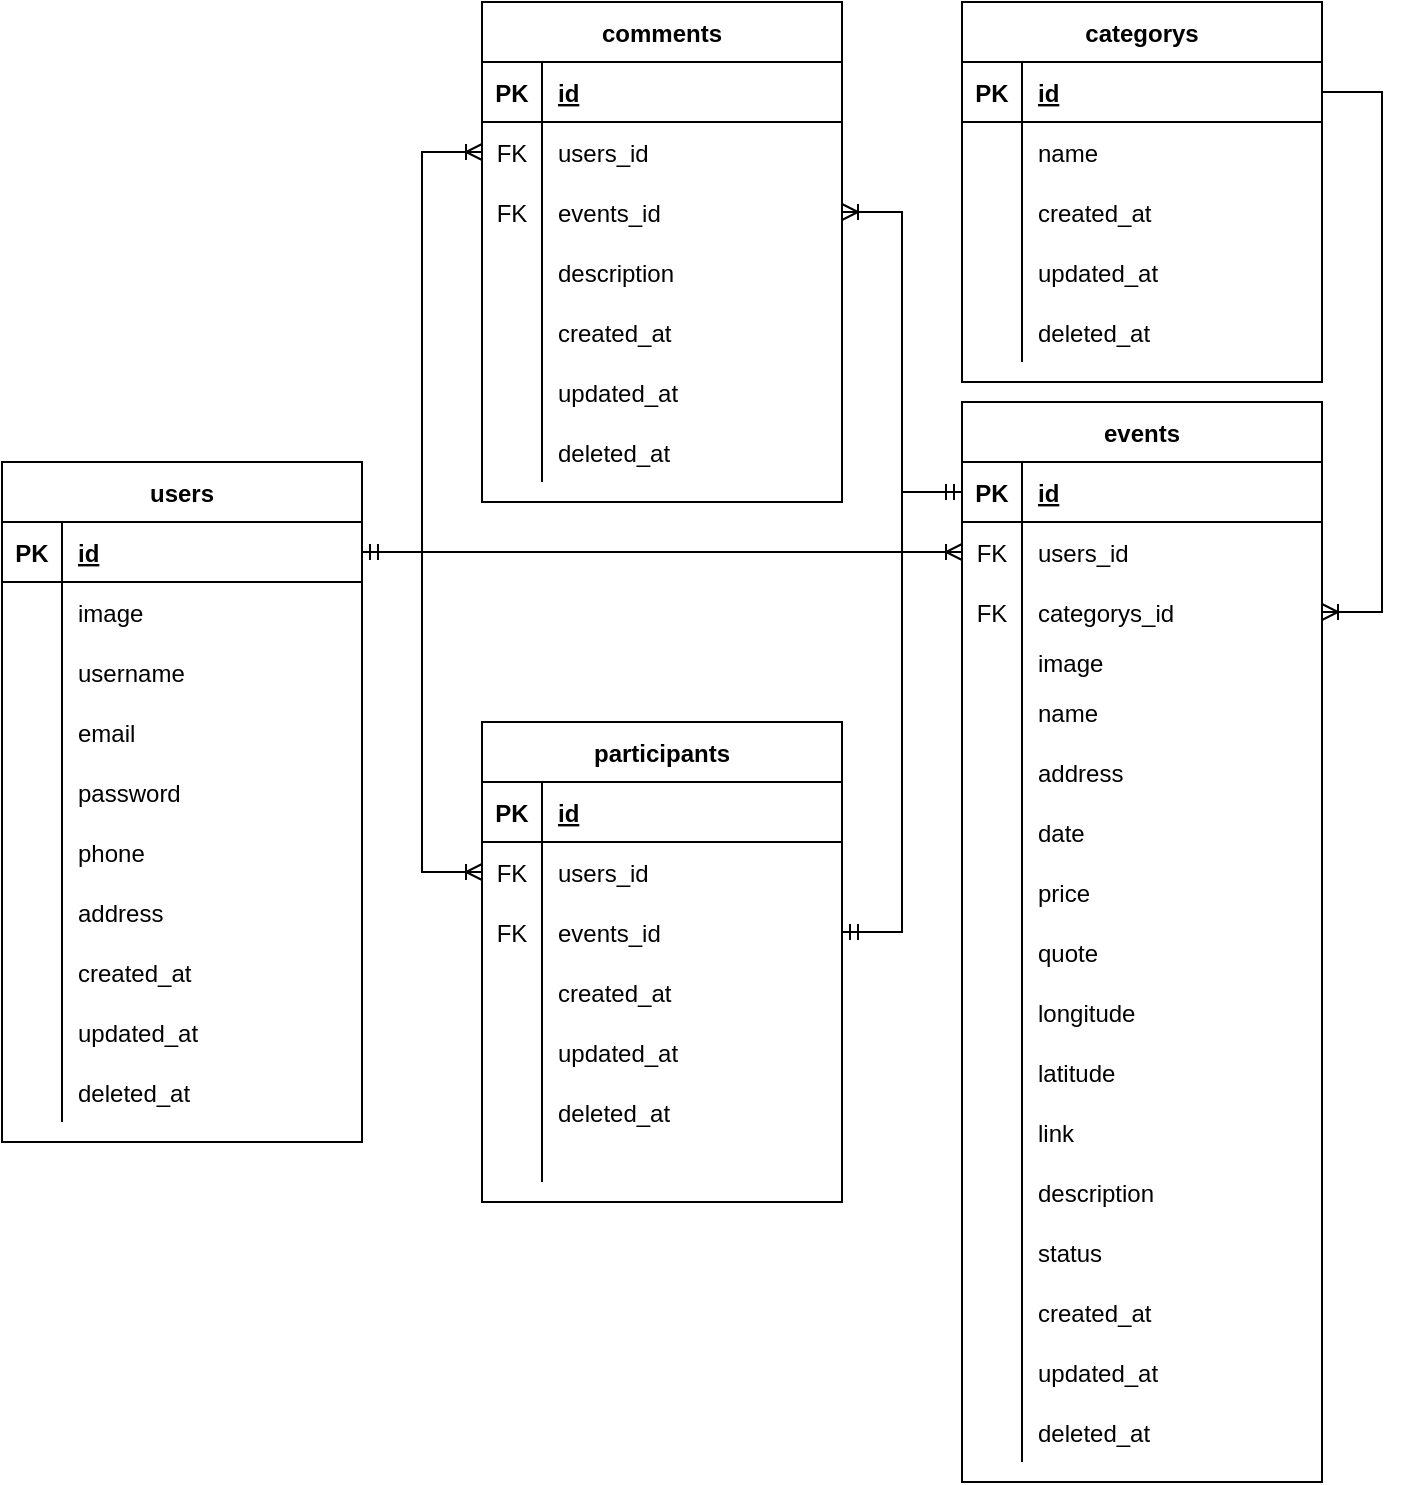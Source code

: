 <mxfile version="20.0.4" type="device"><diagram id="R2lEEEUBdFMjLlhIrx00" name="Page-1"><mxGraphModel dx="781" dy="476" grid="1" gridSize="10" guides="1" tooltips="1" connect="1" arrows="1" fold="1" page="1" pageScale="1" pageWidth="850" pageHeight="1100" math="0" shadow="0" extFonts="Permanent Marker^https://fonts.googleapis.com/css?family=Permanent+Marker"><root><mxCell id="0"/><mxCell id="1" parent="0"/><mxCell id="tRSAjx1AcZ6P8a-SAtcT-1" value="users" style="shape=table;startSize=30;container=1;collapsible=1;childLayout=tableLayout;fixedRows=1;rowLines=0;fontStyle=1;align=center;resizeLast=1;" parent="1" vertex="1"><mxGeometry x="40" y="680" width="180" height="340" as="geometry"/></mxCell><mxCell id="tRSAjx1AcZ6P8a-SAtcT-2" value="" style="shape=tableRow;horizontal=0;startSize=0;swimlaneHead=0;swimlaneBody=0;fillColor=none;collapsible=0;dropTarget=0;points=[[0,0.5],[1,0.5]];portConstraint=eastwest;top=0;left=0;right=0;bottom=1;" parent="tRSAjx1AcZ6P8a-SAtcT-1" vertex="1"><mxGeometry y="30" width="180" height="30" as="geometry"/></mxCell><mxCell id="tRSAjx1AcZ6P8a-SAtcT-3" value="PK" style="shape=partialRectangle;connectable=0;fillColor=none;top=0;left=0;bottom=0;right=0;fontStyle=1;overflow=hidden;" parent="tRSAjx1AcZ6P8a-SAtcT-2" vertex="1"><mxGeometry width="30" height="30" as="geometry"><mxRectangle width="30" height="30" as="alternateBounds"/></mxGeometry></mxCell><mxCell id="tRSAjx1AcZ6P8a-SAtcT-4" value="id" style="shape=partialRectangle;connectable=0;fillColor=none;top=0;left=0;bottom=0;right=0;align=left;spacingLeft=6;fontStyle=5;overflow=hidden;" parent="tRSAjx1AcZ6P8a-SAtcT-2" vertex="1"><mxGeometry x="30" width="150" height="30" as="geometry"><mxRectangle width="150" height="30" as="alternateBounds"/></mxGeometry></mxCell><mxCell id="tRSAjx1AcZ6P8a-SAtcT-118" value="" style="shape=tableRow;horizontal=0;startSize=0;swimlaneHead=0;swimlaneBody=0;fillColor=none;collapsible=0;dropTarget=0;points=[[0,0.5],[1,0.5]];portConstraint=eastwest;top=0;left=0;right=0;bottom=0;" parent="tRSAjx1AcZ6P8a-SAtcT-1" vertex="1"><mxGeometry y="60" width="180" height="30" as="geometry"/></mxCell><mxCell id="tRSAjx1AcZ6P8a-SAtcT-119" value="" style="shape=partialRectangle;connectable=0;fillColor=none;top=0;left=0;bottom=0;right=0;editable=1;overflow=hidden;" parent="tRSAjx1AcZ6P8a-SAtcT-118" vertex="1"><mxGeometry width="30" height="30" as="geometry"><mxRectangle width="30" height="30" as="alternateBounds"/></mxGeometry></mxCell><mxCell id="tRSAjx1AcZ6P8a-SAtcT-120" value="image" style="shape=partialRectangle;connectable=0;fillColor=none;top=0;left=0;bottom=0;right=0;align=left;spacingLeft=6;overflow=hidden;" parent="tRSAjx1AcZ6P8a-SAtcT-118" vertex="1"><mxGeometry x="30" width="150" height="30" as="geometry"><mxRectangle width="150" height="30" as="alternateBounds"/></mxGeometry></mxCell><mxCell id="tRSAjx1AcZ6P8a-SAtcT-5" value="" style="shape=tableRow;horizontal=0;startSize=0;swimlaneHead=0;swimlaneBody=0;fillColor=none;collapsible=0;dropTarget=0;points=[[0,0.5],[1,0.5]];portConstraint=eastwest;top=0;left=0;right=0;bottom=0;" parent="tRSAjx1AcZ6P8a-SAtcT-1" vertex="1"><mxGeometry y="90" width="180" height="30" as="geometry"/></mxCell><mxCell id="tRSAjx1AcZ6P8a-SAtcT-6" value="" style="shape=partialRectangle;connectable=0;fillColor=none;top=0;left=0;bottom=0;right=0;editable=1;overflow=hidden;" parent="tRSAjx1AcZ6P8a-SAtcT-5" vertex="1"><mxGeometry width="30" height="30" as="geometry"><mxRectangle width="30" height="30" as="alternateBounds"/></mxGeometry></mxCell><mxCell id="tRSAjx1AcZ6P8a-SAtcT-7" value="username" style="shape=partialRectangle;connectable=0;fillColor=none;top=0;left=0;bottom=0;right=0;align=left;spacingLeft=6;overflow=hidden;" parent="tRSAjx1AcZ6P8a-SAtcT-5" vertex="1"><mxGeometry x="30" width="150" height="30" as="geometry"><mxRectangle width="150" height="30" as="alternateBounds"/></mxGeometry></mxCell><mxCell id="tRSAjx1AcZ6P8a-SAtcT-8" value="" style="shape=tableRow;horizontal=0;startSize=0;swimlaneHead=0;swimlaneBody=0;fillColor=none;collapsible=0;dropTarget=0;points=[[0,0.5],[1,0.5]];portConstraint=eastwest;top=0;left=0;right=0;bottom=0;" parent="tRSAjx1AcZ6P8a-SAtcT-1" vertex="1"><mxGeometry y="120" width="180" height="30" as="geometry"/></mxCell><mxCell id="tRSAjx1AcZ6P8a-SAtcT-9" value="" style="shape=partialRectangle;connectable=0;fillColor=none;top=0;left=0;bottom=0;right=0;editable=1;overflow=hidden;" parent="tRSAjx1AcZ6P8a-SAtcT-8" vertex="1"><mxGeometry width="30" height="30" as="geometry"><mxRectangle width="30" height="30" as="alternateBounds"/></mxGeometry></mxCell><mxCell id="tRSAjx1AcZ6P8a-SAtcT-10" value="email" style="shape=partialRectangle;connectable=0;fillColor=none;top=0;left=0;bottom=0;right=0;align=left;spacingLeft=6;overflow=hidden;" parent="tRSAjx1AcZ6P8a-SAtcT-8" vertex="1"><mxGeometry x="30" width="150" height="30" as="geometry"><mxRectangle width="150" height="30" as="alternateBounds"/></mxGeometry></mxCell><mxCell id="tRSAjx1AcZ6P8a-SAtcT-11" value="" style="shape=tableRow;horizontal=0;startSize=0;swimlaneHead=0;swimlaneBody=0;fillColor=none;collapsible=0;dropTarget=0;points=[[0,0.5],[1,0.5]];portConstraint=eastwest;top=0;left=0;right=0;bottom=0;" parent="tRSAjx1AcZ6P8a-SAtcT-1" vertex="1"><mxGeometry y="150" width="180" height="30" as="geometry"/></mxCell><mxCell id="tRSAjx1AcZ6P8a-SAtcT-12" value="" style="shape=partialRectangle;connectable=0;fillColor=none;top=0;left=0;bottom=0;right=0;editable=1;overflow=hidden;" parent="tRSAjx1AcZ6P8a-SAtcT-11" vertex="1"><mxGeometry width="30" height="30" as="geometry"><mxRectangle width="30" height="30" as="alternateBounds"/></mxGeometry></mxCell><mxCell id="tRSAjx1AcZ6P8a-SAtcT-13" value="password" style="shape=partialRectangle;connectable=0;fillColor=none;top=0;left=0;bottom=0;right=0;align=left;spacingLeft=6;overflow=hidden;" parent="tRSAjx1AcZ6P8a-SAtcT-11" vertex="1"><mxGeometry x="30" width="150" height="30" as="geometry"><mxRectangle width="150" height="30" as="alternateBounds"/></mxGeometry></mxCell><mxCell id="tRSAjx1AcZ6P8a-SAtcT-14" value="" style="shape=tableRow;horizontal=0;startSize=0;swimlaneHead=0;swimlaneBody=0;fillColor=none;collapsible=0;dropTarget=0;points=[[0,0.5],[1,0.5]];portConstraint=eastwest;top=0;left=0;right=0;bottom=0;" parent="tRSAjx1AcZ6P8a-SAtcT-1" vertex="1"><mxGeometry y="180" width="180" height="30" as="geometry"/></mxCell><mxCell id="tRSAjx1AcZ6P8a-SAtcT-15" value="" style="shape=partialRectangle;connectable=0;fillColor=none;top=0;left=0;bottom=0;right=0;editable=1;overflow=hidden;" parent="tRSAjx1AcZ6P8a-SAtcT-14" vertex="1"><mxGeometry width="30" height="30" as="geometry"><mxRectangle width="30" height="30" as="alternateBounds"/></mxGeometry></mxCell><mxCell id="tRSAjx1AcZ6P8a-SAtcT-16" value="phone" style="shape=partialRectangle;connectable=0;fillColor=none;top=0;left=0;bottom=0;right=0;align=left;spacingLeft=6;overflow=hidden;" parent="tRSAjx1AcZ6P8a-SAtcT-14" vertex="1"><mxGeometry x="30" width="150" height="30" as="geometry"><mxRectangle width="150" height="30" as="alternateBounds"/></mxGeometry></mxCell><mxCell id="tRSAjx1AcZ6P8a-SAtcT-17" value="" style="shape=tableRow;horizontal=0;startSize=0;swimlaneHead=0;swimlaneBody=0;fillColor=none;collapsible=0;dropTarget=0;points=[[0,0.5],[1,0.5]];portConstraint=eastwest;top=0;left=0;right=0;bottom=0;" parent="tRSAjx1AcZ6P8a-SAtcT-1" vertex="1"><mxGeometry y="210" width="180" height="30" as="geometry"/></mxCell><mxCell id="tRSAjx1AcZ6P8a-SAtcT-18" value="" style="shape=partialRectangle;connectable=0;fillColor=none;top=0;left=0;bottom=0;right=0;editable=1;overflow=hidden;" parent="tRSAjx1AcZ6P8a-SAtcT-17" vertex="1"><mxGeometry width="30" height="30" as="geometry"><mxRectangle width="30" height="30" as="alternateBounds"/></mxGeometry></mxCell><mxCell id="tRSAjx1AcZ6P8a-SAtcT-19" value="address" style="shape=partialRectangle;connectable=0;fillColor=none;top=0;left=0;bottom=0;right=0;align=left;spacingLeft=6;overflow=hidden;" parent="tRSAjx1AcZ6P8a-SAtcT-17" vertex="1"><mxGeometry x="30" width="150" height="30" as="geometry"><mxRectangle width="150" height="30" as="alternateBounds"/></mxGeometry></mxCell><mxCell id="tRSAjx1AcZ6P8a-SAtcT-20" value="" style="shape=tableRow;horizontal=0;startSize=0;swimlaneHead=0;swimlaneBody=0;fillColor=none;collapsible=0;dropTarget=0;points=[[0,0.5],[1,0.5]];portConstraint=eastwest;top=0;left=0;right=0;bottom=0;" parent="tRSAjx1AcZ6P8a-SAtcT-1" vertex="1"><mxGeometry y="240" width="180" height="30" as="geometry"/></mxCell><mxCell id="tRSAjx1AcZ6P8a-SAtcT-21" value="" style="shape=partialRectangle;connectable=0;fillColor=none;top=0;left=0;bottom=0;right=0;editable=1;overflow=hidden;" parent="tRSAjx1AcZ6P8a-SAtcT-20" vertex="1"><mxGeometry width="30" height="30" as="geometry"><mxRectangle width="30" height="30" as="alternateBounds"/></mxGeometry></mxCell><mxCell id="tRSAjx1AcZ6P8a-SAtcT-22" value="created_at" style="shape=partialRectangle;connectable=0;fillColor=none;top=0;left=0;bottom=0;right=0;align=left;spacingLeft=6;overflow=hidden;" parent="tRSAjx1AcZ6P8a-SAtcT-20" vertex="1"><mxGeometry x="30" width="150" height="30" as="geometry"><mxRectangle width="150" height="30" as="alternateBounds"/></mxGeometry></mxCell><mxCell id="tRSAjx1AcZ6P8a-SAtcT-23" value="" style="shape=tableRow;horizontal=0;startSize=0;swimlaneHead=0;swimlaneBody=0;fillColor=none;collapsible=0;dropTarget=0;points=[[0,0.5],[1,0.5]];portConstraint=eastwest;top=0;left=0;right=0;bottom=0;" parent="tRSAjx1AcZ6P8a-SAtcT-1" vertex="1"><mxGeometry y="270" width="180" height="30" as="geometry"/></mxCell><mxCell id="tRSAjx1AcZ6P8a-SAtcT-24" value="" style="shape=partialRectangle;connectable=0;fillColor=none;top=0;left=0;bottom=0;right=0;editable=1;overflow=hidden;" parent="tRSAjx1AcZ6P8a-SAtcT-23" vertex="1"><mxGeometry width="30" height="30" as="geometry"><mxRectangle width="30" height="30" as="alternateBounds"/></mxGeometry></mxCell><mxCell id="tRSAjx1AcZ6P8a-SAtcT-25" value="updated_at" style="shape=partialRectangle;connectable=0;fillColor=none;top=0;left=0;bottom=0;right=0;align=left;spacingLeft=6;overflow=hidden;" parent="tRSAjx1AcZ6P8a-SAtcT-23" vertex="1"><mxGeometry x="30" width="150" height="30" as="geometry"><mxRectangle width="150" height="30" as="alternateBounds"/></mxGeometry></mxCell><mxCell id="tRSAjx1AcZ6P8a-SAtcT-26" value="" style="shape=tableRow;horizontal=0;startSize=0;swimlaneHead=0;swimlaneBody=0;fillColor=none;collapsible=0;dropTarget=0;points=[[0,0.5],[1,0.5]];portConstraint=eastwest;top=0;left=0;right=0;bottom=0;" parent="tRSAjx1AcZ6P8a-SAtcT-1" vertex="1"><mxGeometry y="300" width="180" height="30" as="geometry"/></mxCell><mxCell id="tRSAjx1AcZ6P8a-SAtcT-27" value="" style="shape=partialRectangle;connectable=0;fillColor=none;top=0;left=0;bottom=0;right=0;editable=1;overflow=hidden;" parent="tRSAjx1AcZ6P8a-SAtcT-26" vertex="1"><mxGeometry width="30" height="30" as="geometry"><mxRectangle width="30" height="30" as="alternateBounds"/></mxGeometry></mxCell><mxCell id="tRSAjx1AcZ6P8a-SAtcT-28" value="deleted_at" style="shape=partialRectangle;connectable=0;fillColor=none;top=0;left=0;bottom=0;right=0;align=left;spacingLeft=6;overflow=hidden;" parent="tRSAjx1AcZ6P8a-SAtcT-26" vertex="1"><mxGeometry x="30" width="150" height="30" as="geometry"><mxRectangle width="150" height="30" as="alternateBounds"/></mxGeometry></mxCell><mxCell id="tRSAjx1AcZ6P8a-SAtcT-29" value="events" style="shape=table;startSize=30;container=1;collapsible=1;childLayout=tableLayout;fixedRows=1;rowLines=0;fontStyle=1;align=center;resizeLast=1;" parent="1" vertex="1"><mxGeometry x="520" y="650" width="180" height="540" as="geometry"/></mxCell><mxCell id="tRSAjx1AcZ6P8a-SAtcT-30" value="" style="shape=tableRow;horizontal=0;startSize=0;swimlaneHead=0;swimlaneBody=0;fillColor=none;collapsible=0;dropTarget=0;points=[[0,0.5],[1,0.5]];portConstraint=eastwest;top=0;left=0;right=0;bottom=1;" parent="tRSAjx1AcZ6P8a-SAtcT-29" vertex="1"><mxGeometry y="30" width="180" height="30" as="geometry"/></mxCell><mxCell id="tRSAjx1AcZ6P8a-SAtcT-31" value="PK" style="shape=partialRectangle;connectable=0;fillColor=none;top=0;left=0;bottom=0;right=0;fontStyle=1;overflow=hidden;" parent="tRSAjx1AcZ6P8a-SAtcT-30" vertex="1"><mxGeometry width="30" height="30" as="geometry"><mxRectangle width="30" height="30" as="alternateBounds"/></mxGeometry></mxCell><mxCell id="tRSAjx1AcZ6P8a-SAtcT-32" value="id" style="shape=partialRectangle;connectable=0;fillColor=none;top=0;left=0;bottom=0;right=0;align=left;spacingLeft=6;fontStyle=5;overflow=hidden;" parent="tRSAjx1AcZ6P8a-SAtcT-30" vertex="1"><mxGeometry x="30" width="150" height="30" as="geometry"><mxRectangle width="150" height="30" as="alternateBounds"/></mxGeometry></mxCell><mxCell id="tRSAjx1AcZ6P8a-SAtcT-33" value="" style="shape=tableRow;horizontal=0;startSize=0;swimlaneHead=0;swimlaneBody=0;fillColor=none;collapsible=0;dropTarget=0;points=[[0,0.5],[1,0.5]];portConstraint=eastwest;top=0;left=0;right=0;bottom=0;" parent="tRSAjx1AcZ6P8a-SAtcT-29" vertex="1"><mxGeometry y="60" width="180" height="30" as="geometry"/></mxCell><mxCell id="tRSAjx1AcZ6P8a-SAtcT-34" value="FK" style="shape=partialRectangle;connectable=0;fillColor=none;top=0;left=0;bottom=0;right=0;editable=1;overflow=hidden;" parent="tRSAjx1AcZ6P8a-SAtcT-33" vertex="1"><mxGeometry width="30" height="30" as="geometry"><mxRectangle width="30" height="30" as="alternateBounds"/></mxGeometry></mxCell><mxCell id="tRSAjx1AcZ6P8a-SAtcT-35" value="users_id" style="shape=partialRectangle;connectable=0;fillColor=none;top=0;left=0;bottom=0;right=0;align=left;spacingLeft=6;overflow=hidden;" parent="tRSAjx1AcZ6P8a-SAtcT-33" vertex="1"><mxGeometry x="30" width="150" height="30" as="geometry"><mxRectangle width="150" height="30" as="alternateBounds"/></mxGeometry></mxCell><mxCell id="tRSAjx1AcZ6P8a-SAtcT-57" value="" style="shape=tableRow;horizontal=0;startSize=0;swimlaneHead=0;swimlaneBody=0;fillColor=none;collapsible=0;dropTarget=0;points=[[0,0.5],[1,0.5]];portConstraint=eastwest;top=0;left=0;right=0;bottom=0;" parent="tRSAjx1AcZ6P8a-SAtcT-29" vertex="1"><mxGeometry y="90" width="180" height="30" as="geometry"/></mxCell><mxCell id="tRSAjx1AcZ6P8a-SAtcT-58" value="FK" style="shape=partialRectangle;connectable=0;fillColor=none;top=0;left=0;bottom=0;right=0;editable=1;overflow=hidden;" parent="tRSAjx1AcZ6P8a-SAtcT-57" vertex="1"><mxGeometry width="30" height="30" as="geometry"><mxRectangle width="30" height="30" as="alternateBounds"/></mxGeometry></mxCell><mxCell id="tRSAjx1AcZ6P8a-SAtcT-59" value="categorys_id" style="shape=partialRectangle;connectable=0;fillColor=none;top=0;left=0;bottom=0;right=0;align=left;spacingLeft=6;overflow=hidden;" parent="tRSAjx1AcZ6P8a-SAtcT-57" vertex="1"><mxGeometry x="30" width="150" height="30" as="geometry"><mxRectangle width="150" height="30" as="alternateBounds"/></mxGeometry></mxCell><mxCell id="tRSAjx1AcZ6P8a-SAtcT-115" value="" style="shape=tableRow;horizontal=0;startSize=0;swimlaneHead=0;swimlaneBody=0;fillColor=none;collapsible=0;dropTarget=0;points=[[0,0.5],[1,0.5]];portConstraint=eastwest;top=0;left=0;right=0;bottom=0;" parent="tRSAjx1AcZ6P8a-SAtcT-29" vertex="1"><mxGeometry y="120" width="180" height="20" as="geometry"/></mxCell><mxCell id="tRSAjx1AcZ6P8a-SAtcT-116" value="" style="shape=partialRectangle;connectable=0;fillColor=none;top=0;left=0;bottom=0;right=0;editable=1;overflow=hidden;" parent="tRSAjx1AcZ6P8a-SAtcT-115" vertex="1"><mxGeometry width="30" height="20" as="geometry"><mxRectangle width="30" height="20" as="alternateBounds"/></mxGeometry></mxCell><mxCell id="tRSAjx1AcZ6P8a-SAtcT-117" value="image" style="shape=partialRectangle;connectable=0;fillColor=none;top=0;left=0;bottom=0;right=0;align=left;spacingLeft=6;overflow=hidden;" parent="tRSAjx1AcZ6P8a-SAtcT-115" vertex="1"><mxGeometry x="30" width="150" height="20" as="geometry"><mxRectangle width="150" height="20" as="alternateBounds"/></mxGeometry></mxCell><mxCell id="tRSAjx1AcZ6P8a-SAtcT-36" value="" style="shape=tableRow;horizontal=0;startSize=0;swimlaneHead=0;swimlaneBody=0;fillColor=none;collapsible=0;dropTarget=0;points=[[0,0.5],[1,0.5]];portConstraint=eastwest;top=0;left=0;right=0;bottom=0;" parent="tRSAjx1AcZ6P8a-SAtcT-29" vertex="1"><mxGeometry y="140" width="180" height="30" as="geometry"/></mxCell><mxCell id="tRSAjx1AcZ6P8a-SAtcT-37" value="" style="shape=partialRectangle;connectable=0;fillColor=none;top=0;left=0;bottom=0;right=0;editable=1;overflow=hidden;" parent="tRSAjx1AcZ6P8a-SAtcT-36" vertex="1"><mxGeometry width="30" height="30" as="geometry"><mxRectangle width="30" height="30" as="alternateBounds"/></mxGeometry></mxCell><mxCell id="tRSAjx1AcZ6P8a-SAtcT-38" value="name" style="shape=partialRectangle;connectable=0;fillColor=none;top=0;left=0;bottom=0;right=0;align=left;spacingLeft=6;overflow=hidden;" parent="tRSAjx1AcZ6P8a-SAtcT-36" vertex="1"><mxGeometry x="30" width="150" height="30" as="geometry"><mxRectangle width="150" height="30" as="alternateBounds"/></mxGeometry></mxCell><mxCell id="tRSAjx1AcZ6P8a-SAtcT-39" value="" style="shape=tableRow;horizontal=0;startSize=0;swimlaneHead=0;swimlaneBody=0;fillColor=none;collapsible=0;dropTarget=0;points=[[0,0.5],[1,0.5]];portConstraint=eastwest;top=0;left=0;right=0;bottom=0;" parent="tRSAjx1AcZ6P8a-SAtcT-29" vertex="1"><mxGeometry y="170" width="180" height="30" as="geometry"/></mxCell><mxCell id="tRSAjx1AcZ6P8a-SAtcT-40" value="" style="shape=partialRectangle;connectable=0;fillColor=none;top=0;left=0;bottom=0;right=0;editable=1;overflow=hidden;" parent="tRSAjx1AcZ6P8a-SAtcT-39" vertex="1"><mxGeometry width="30" height="30" as="geometry"><mxRectangle width="30" height="30" as="alternateBounds"/></mxGeometry></mxCell><mxCell id="tRSAjx1AcZ6P8a-SAtcT-41" value="address" style="shape=partialRectangle;connectable=0;fillColor=none;top=0;left=0;bottom=0;right=0;align=left;spacingLeft=6;overflow=hidden;" parent="tRSAjx1AcZ6P8a-SAtcT-39" vertex="1"><mxGeometry x="30" width="150" height="30" as="geometry"><mxRectangle width="150" height="30" as="alternateBounds"/></mxGeometry></mxCell><mxCell id="tRSAjx1AcZ6P8a-SAtcT-42" value="" style="shape=tableRow;horizontal=0;startSize=0;swimlaneHead=0;swimlaneBody=0;fillColor=none;collapsible=0;dropTarget=0;points=[[0,0.5],[1,0.5]];portConstraint=eastwest;top=0;left=0;right=0;bottom=0;" parent="tRSAjx1AcZ6P8a-SAtcT-29" vertex="1"><mxGeometry y="200" width="180" height="30" as="geometry"/></mxCell><mxCell id="tRSAjx1AcZ6P8a-SAtcT-43" value="" style="shape=partialRectangle;connectable=0;fillColor=none;top=0;left=0;bottom=0;right=0;editable=1;overflow=hidden;" parent="tRSAjx1AcZ6P8a-SAtcT-42" vertex="1"><mxGeometry width="30" height="30" as="geometry"><mxRectangle width="30" height="30" as="alternateBounds"/></mxGeometry></mxCell><mxCell id="tRSAjx1AcZ6P8a-SAtcT-44" value="date" style="shape=partialRectangle;connectable=0;fillColor=none;top=0;left=0;bottom=0;right=0;align=left;spacingLeft=6;overflow=hidden;" parent="tRSAjx1AcZ6P8a-SAtcT-42" vertex="1"><mxGeometry x="30" width="150" height="30" as="geometry"><mxRectangle width="150" height="30" as="alternateBounds"/></mxGeometry></mxCell><mxCell id="tRSAjx1AcZ6P8a-SAtcT-45" value="" style="shape=tableRow;horizontal=0;startSize=0;swimlaneHead=0;swimlaneBody=0;fillColor=none;collapsible=0;dropTarget=0;points=[[0,0.5],[1,0.5]];portConstraint=eastwest;top=0;left=0;right=0;bottom=0;" parent="tRSAjx1AcZ6P8a-SAtcT-29" vertex="1"><mxGeometry y="230" width="180" height="30" as="geometry"/></mxCell><mxCell id="tRSAjx1AcZ6P8a-SAtcT-46" value="" style="shape=partialRectangle;connectable=0;fillColor=none;top=0;left=0;bottom=0;right=0;editable=1;overflow=hidden;" parent="tRSAjx1AcZ6P8a-SAtcT-45" vertex="1"><mxGeometry width="30" height="30" as="geometry"><mxRectangle width="30" height="30" as="alternateBounds"/></mxGeometry></mxCell><mxCell id="tRSAjx1AcZ6P8a-SAtcT-47" value="price" style="shape=partialRectangle;connectable=0;fillColor=none;top=0;left=0;bottom=0;right=0;align=left;spacingLeft=6;overflow=hidden;" parent="tRSAjx1AcZ6P8a-SAtcT-45" vertex="1"><mxGeometry x="30" width="150" height="30" as="geometry"><mxRectangle width="150" height="30" as="alternateBounds"/></mxGeometry></mxCell><mxCell id="tRSAjx1AcZ6P8a-SAtcT-48" value="" style="shape=tableRow;horizontal=0;startSize=0;swimlaneHead=0;swimlaneBody=0;fillColor=none;collapsible=0;dropTarget=0;points=[[0,0.5],[1,0.5]];portConstraint=eastwest;top=0;left=0;right=0;bottom=0;" parent="tRSAjx1AcZ6P8a-SAtcT-29" vertex="1"><mxGeometry y="260" width="180" height="30" as="geometry"/></mxCell><mxCell id="tRSAjx1AcZ6P8a-SAtcT-49" value="" style="shape=partialRectangle;connectable=0;fillColor=none;top=0;left=0;bottom=0;right=0;editable=1;overflow=hidden;" parent="tRSAjx1AcZ6P8a-SAtcT-48" vertex="1"><mxGeometry width="30" height="30" as="geometry"><mxRectangle width="30" height="30" as="alternateBounds"/></mxGeometry></mxCell><mxCell id="tRSAjx1AcZ6P8a-SAtcT-50" value="quote" style="shape=partialRectangle;connectable=0;fillColor=none;top=0;left=0;bottom=0;right=0;align=left;spacingLeft=6;overflow=hidden;" parent="tRSAjx1AcZ6P8a-SAtcT-48" vertex="1"><mxGeometry x="30" width="150" height="30" as="geometry"><mxRectangle width="150" height="30" as="alternateBounds"/></mxGeometry></mxCell><mxCell id="tRSAjx1AcZ6P8a-SAtcT-51" value="" style="shape=tableRow;horizontal=0;startSize=0;swimlaneHead=0;swimlaneBody=0;fillColor=none;collapsible=0;dropTarget=0;points=[[0,0.5],[1,0.5]];portConstraint=eastwest;top=0;left=0;right=0;bottom=0;" parent="tRSAjx1AcZ6P8a-SAtcT-29" vertex="1"><mxGeometry y="290" width="180" height="30" as="geometry"/></mxCell><mxCell id="tRSAjx1AcZ6P8a-SAtcT-52" value="" style="shape=partialRectangle;connectable=0;fillColor=none;top=0;left=0;bottom=0;right=0;editable=1;overflow=hidden;" parent="tRSAjx1AcZ6P8a-SAtcT-51" vertex="1"><mxGeometry width="30" height="30" as="geometry"><mxRectangle width="30" height="30" as="alternateBounds"/></mxGeometry></mxCell><mxCell id="tRSAjx1AcZ6P8a-SAtcT-53" value="longitude" style="shape=partialRectangle;connectable=0;fillColor=none;top=0;left=0;bottom=0;right=0;align=left;spacingLeft=6;overflow=hidden;" parent="tRSAjx1AcZ6P8a-SAtcT-51" vertex="1"><mxGeometry x="30" width="150" height="30" as="geometry"><mxRectangle width="150" height="30" as="alternateBounds"/></mxGeometry></mxCell><mxCell id="tRSAjx1AcZ6P8a-SAtcT-54" value="" style="shape=tableRow;horizontal=0;startSize=0;swimlaneHead=0;swimlaneBody=0;fillColor=none;collapsible=0;dropTarget=0;points=[[0,0.5],[1,0.5]];portConstraint=eastwest;top=0;left=0;right=0;bottom=0;" parent="tRSAjx1AcZ6P8a-SAtcT-29" vertex="1"><mxGeometry y="320" width="180" height="30" as="geometry"/></mxCell><mxCell id="tRSAjx1AcZ6P8a-SAtcT-55" value="" style="shape=partialRectangle;connectable=0;fillColor=none;top=0;left=0;bottom=0;right=0;editable=1;overflow=hidden;" parent="tRSAjx1AcZ6P8a-SAtcT-54" vertex="1"><mxGeometry width="30" height="30" as="geometry"><mxRectangle width="30" height="30" as="alternateBounds"/></mxGeometry></mxCell><mxCell id="tRSAjx1AcZ6P8a-SAtcT-56" value="latitude" style="shape=partialRectangle;connectable=0;fillColor=none;top=0;left=0;bottom=0;right=0;align=left;spacingLeft=6;overflow=hidden;" parent="tRSAjx1AcZ6P8a-SAtcT-54" vertex="1"><mxGeometry x="30" width="150" height="30" as="geometry"><mxRectangle width="150" height="30" as="alternateBounds"/></mxGeometry></mxCell><mxCell id="tRSAjx1AcZ6P8a-SAtcT-167" value="" style="shape=tableRow;horizontal=0;startSize=0;swimlaneHead=0;swimlaneBody=0;fillColor=none;collapsible=0;dropTarget=0;points=[[0,0.5],[1,0.5]];portConstraint=eastwest;top=0;left=0;right=0;bottom=0;" parent="tRSAjx1AcZ6P8a-SAtcT-29" vertex="1"><mxGeometry y="350" width="180" height="30" as="geometry"/></mxCell><mxCell id="tRSAjx1AcZ6P8a-SAtcT-168" value="" style="shape=partialRectangle;connectable=0;fillColor=none;top=0;left=0;bottom=0;right=0;editable=1;overflow=hidden;" parent="tRSAjx1AcZ6P8a-SAtcT-167" vertex="1"><mxGeometry width="30" height="30" as="geometry"><mxRectangle width="30" height="30" as="alternateBounds"/></mxGeometry></mxCell><mxCell id="tRSAjx1AcZ6P8a-SAtcT-169" value="link" style="shape=partialRectangle;connectable=0;fillColor=none;top=0;left=0;bottom=0;right=0;align=left;spacingLeft=6;overflow=hidden;" parent="tRSAjx1AcZ6P8a-SAtcT-167" vertex="1"><mxGeometry x="30" width="150" height="30" as="geometry"><mxRectangle width="150" height="30" as="alternateBounds"/></mxGeometry></mxCell><mxCell id="tRSAjx1AcZ6P8a-SAtcT-60" value="" style="shape=tableRow;horizontal=0;startSize=0;swimlaneHead=0;swimlaneBody=0;fillColor=none;collapsible=0;dropTarget=0;points=[[0,0.5],[1,0.5]];portConstraint=eastwest;top=0;left=0;right=0;bottom=0;" parent="tRSAjx1AcZ6P8a-SAtcT-29" vertex="1"><mxGeometry y="380" width="180" height="30" as="geometry"/></mxCell><mxCell id="tRSAjx1AcZ6P8a-SAtcT-61" value="" style="shape=partialRectangle;connectable=0;fillColor=none;top=0;left=0;bottom=0;right=0;editable=1;overflow=hidden;" parent="tRSAjx1AcZ6P8a-SAtcT-60" vertex="1"><mxGeometry width="30" height="30" as="geometry"><mxRectangle width="30" height="30" as="alternateBounds"/></mxGeometry></mxCell><mxCell id="tRSAjx1AcZ6P8a-SAtcT-62" value="description" style="shape=partialRectangle;connectable=0;fillColor=none;top=0;left=0;bottom=0;right=0;align=left;spacingLeft=6;overflow=hidden;" parent="tRSAjx1AcZ6P8a-SAtcT-60" vertex="1"><mxGeometry x="30" width="150" height="30" as="geometry"><mxRectangle width="150" height="30" as="alternateBounds"/></mxGeometry></mxCell><mxCell id="tRSAjx1AcZ6P8a-SAtcT-170" value="" style="shape=tableRow;horizontal=0;startSize=0;swimlaneHead=0;swimlaneBody=0;fillColor=none;collapsible=0;dropTarget=0;points=[[0,0.5],[1,0.5]];portConstraint=eastwest;top=0;left=0;right=0;bottom=0;" parent="tRSAjx1AcZ6P8a-SAtcT-29" vertex="1"><mxGeometry y="410" width="180" height="30" as="geometry"/></mxCell><mxCell id="tRSAjx1AcZ6P8a-SAtcT-171" value="" style="shape=partialRectangle;connectable=0;fillColor=none;top=0;left=0;bottom=0;right=0;editable=1;overflow=hidden;" parent="tRSAjx1AcZ6P8a-SAtcT-170" vertex="1"><mxGeometry width="30" height="30" as="geometry"><mxRectangle width="30" height="30" as="alternateBounds"/></mxGeometry></mxCell><mxCell id="tRSAjx1AcZ6P8a-SAtcT-172" value="status" style="shape=partialRectangle;connectable=0;fillColor=none;top=0;left=0;bottom=0;right=0;align=left;spacingLeft=6;overflow=hidden;" parent="tRSAjx1AcZ6P8a-SAtcT-170" vertex="1"><mxGeometry x="30" width="150" height="30" as="geometry"><mxRectangle width="150" height="30" as="alternateBounds"/></mxGeometry></mxCell><mxCell id="tRSAjx1AcZ6P8a-SAtcT-63" value="" style="shape=tableRow;horizontal=0;startSize=0;swimlaneHead=0;swimlaneBody=0;fillColor=none;collapsible=0;dropTarget=0;points=[[0,0.5],[1,0.5]];portConstraint=eastwest;top=0;left=0;right=0;bottom=0;" parent="tRSAjx1AcZ6P8a-SAtcT-29" vertex="1"><mxGeometry y="440" width="180" height="30" as="geometry"/></mxCell><mxCell id="tRSAjx1AcZ6P8a-SAtcT-64" value="" style="shape=partialRectangle;connectable=0;fillColor=none;top=0;left=0;bottom=0;right=0;editable=1;overflow=hidden;" parent="tRSAjx1AcZ6P8a-SAtcT-63" vertex="1"><mxGeometry width="30" height="30" as="geometry"><mxRectangle width="30" height="30" as="alternateBounds"/></mxGeometry></mxCell><mxCell id="tRSAjx1AcZ6P8a-SAtcT-65" value="created_at" style="shape=partialRectangle;connectable=0;fillColor=none;top=0;left=0;bottom=0;right=0;align=left;spacingLeft=6;overflow=hidden;" parent="tRSAjx1AcZ6P8a-SAtcT-63" vertex="1"><mxGeometry x="30" width="150" height="30" as="geometry"><mxRectangle width="150" height="30" as="alternateBounds"/></mxGeometry></mxCell><mxCell id="tRSAjx1AcZ6P8a-SAtcT-66" value="" style="shape=tableRow;horizontal=0;startSize=0;swimlaneHead=0;swimlaneBody=0;fillColor=none;collapsible=0;dropTarget=0;points=[[0,0.5],[1,0.5]];portConstraint=eastwest;top=0;left=0;right=0;bottom=0;" parent="tRSAjx1AcZ6P8a-SAtcT-29" vertex="1"><mxGeometry y="470" width="180" height="30" as="geometry"/></mxCell><mxCell id="tRSAjx1AcZ6P8a-SAtcT-67" value="" style="shape=partialRectangle;connectable=0;fillColor=none;top=0;left=0;bottom=0;right=0;editable=1;overflow=hidden;" parent="tRSAjx1AcZ6P8a-SAtcT-66" vertex="1"><mxGeometry width="30" height="30" as="geometry"><mxRectangle width="30" height="30" as="alternateBounds"/></mxGeometry></mxCell><mxCell id="tRSAjx1AcZ6P8a-SAtcT-68" value="updated_at" style="shape=partialRectangle;connectable=0;fillColor=none;top=0;left=0;bottom=0;right=0;align=left;spacingLeft=6;overflow=hidden;" parent="tRSAjx1AcZ6P8a-SAtcT-66" vertex="1"><mxGeometry x="30" width="150" height="30" as="geometry"><mxRectangle width="150" height="30" as="alternateBounds"/></mxGeometry></mxCell><mxCell id="tRSAjx1AcZ6P8a-SAtcT-69" value="" style="shape=tableRow;horizontal=0;startSize=0;swimlaneHead=0;swimlaneBody=0;fillColor=none;collapsible=0;dropTarget=0;points=[[0,0.5],[1,0.5]];portConstraint=eastwest;top=0;left=0;right=0;bottom=0;" parent="tRSAjx1AcZ6P8a-SAtcT-29" vertex="1"><mxGeometry y="500" width="180" height="30" as="geometry"/></mxCell><mxCell id="tRSAjx1AcZ6P8a-SAtcT-70" value="" style="shape=partialRectangle;connectable=0;fillColor=none;top=0;left=0;bottom=0;right=0;editable=1;overflow=hidden;" parent="tRSAjx1AcZ6P8a-SAtcT-69" vertex="1"><mxGeometry width="30" height="30" as="geometry"><mxRectangle width="30" height="30" as="alternateBounds"/></mxGeometry></mxCell><mxCell id="tRSAjx1AcZ6P8a-SAtcT-71" value="deleted_at" style="shape=partialRectangle;connectable=0;fillColor=none;top=0;left=0;bottom=0;right=0;align=left;spacingLeft=6;overflow=hidden;" parent="tRSAjx1AcZ6P8a-SAtcT-69" vertex="1"><mxGeometry x="30" width="150" height="30" as="geometry"><mxRectangle width="150" height="30" as="alternateBounds"/></mxGeometry></mxCell><mxCell id="tRSAjx1AcZ6P8a-SAtcT-72" value="categorys" style="shape=table;startSize=30;container=1;collapsible=1;childLayout=tableLayout;fixedRows=1;rowLines=0;fontStyle=1;align=center;resizeLast=1;" parent="1" vertex="1"><mxGeometry x="520" y="450" width="180" height="190" as="geometry"/></mxCell><mxCell id="tRSAjx1AcZ6P8a-SAtcT-73" value="" style="shape=tableRow;horizontal=0;startSize=0;swimlaneHead=0;swimlaneBody=0;fillColor=none;collapsible=0;dropTarget=0;points=[[0,0.5],[1,0.5]];portConstraint=eastwest;top=0;left=0;right=0;bottom=1;" parent="tRSAjx1AcZ6P8a-SAtcT-72" vertex="1"><mxGeometry y="30" width="180" height="30" as="geometry"/></mxCell><mxCell id="tRSAjx1AcZ6P8a-SAtcT-74" value="PK" style="shape=partialRectangle;connectable=0;fillColor=none;top=0;left=0;bottom=0;right=0;fontStyle=1;overflow=hidden;" parent="tRSAjx1AcZ6P8a-SAtcT-73" vertex="1"><mxGeometry width="30" height="30" as="geometry"><mxRectangle width="30" height="30" as="alternateBounds"/></mxGeometry></mxCell><mxCell id="tRSAjx1AcZ6P8a-SAtcT-75" value="id" style="shape=partialRectangle;connectable=0;fillColor=none;top=0;left=0;bottom=0;right=0;align=left;spacingLeft=6;fontStyle=5;overflow=hidden;" parent="tRSAjx1AcZ6P8a-SAtcT-73" vertex="1"><mxGeometry x="30" width="150" height="30" as="geometry"><mxRectangle width="150" height="30" as="alternateBounds"/></mxGeometry></mxCell><mxCell id="tRSAjx1AcZ6P8a-SAtcT-76" value="" style="shape=tableRow;horizontal=0;startSize=0;swimlaneHead=0;swimlaneBody=0;fillColor=none;collapsible=0;dropTarget=0;points=[[0,0.5],[1,0.5]];portConstraint=eastwest;top=0;left=0;right=0;bottom=0;" parent="tRSAjx1AcZ6P8a-SAtcT-72" vertex="1"><mxGeometry y="60" width="180" height="30" as="geometry"/></mxCell><mxCell id="tRSAjx1AcZ6P8a-SAtcT-77" value="" style="shape=partialRectangle;connectable=0;fillColor=none;top=0;left=0;bottom=0;right=0;editable=1;overflow=hidden;" parent="tRSAjx1AcZ6P8a-SAtcT-76" vertex="1"><mxGeometry width="30" height="30" as="geometry"><mxRectangle width="30" height="30" as="alternateBounds"/></mxGeometry></mxCell><mxCell id="tRSAjx1AcZ6P8a-SAtcT-78" value="name" style="shape=partialRectangle;connectable=0;fillColor=none;top=0;left=0;bottom=0;right=0;align=left;spacingLeft=6;overflow=hidden;" parent="tRSAjx1AcZ6P8a-SAtcT-76" vertex="1"><mxGeometry x="30" width="150" height="30" as="geometry"><mxRectangle width="150" height="30" as="alternateBounds"/></mxGeometry></mxCell><mxCell id="tRSAjx1AcZ6P8a-SAtcT-79" value="" style="shape=tableRow;horizontal=0;startSize=0;swimlaneHead=0;swimlaneBody=0;fillColor=none;collapsible=0;dropTarget=0;points=[[0,0.5],[1,0.5]];portConstraint=eastwest;top=0;left=0;right=0;bottom=0;" parent="tRSAjx1AcZ6P8a-SAtcT-72" vertex="1"><mxGeometry y="90" width="180" height="30" as="geometry"/></mxCell><mxCell id="tRSAjx1AcZ6P8a-SAtcT-80" value="" style="shape=partialRectangle;connectable=0;fillColor=none;top=0;left=0;bottom=0;right=0;editable=1;overflow=hidden;" parent="tRSAjx1AcZ6P8a-SAtcT-79" vertex="1"><mxGeometry width="30" height="30" as="geometry"><mxRectangle width="30" height="30" as="alternateBounds"/></mxGeometry></mxCell><mxCell id="tRSAjx1AcZ6P8a-SAtcT-81" value="created_at" style="shape=partialRectangle;connectable=0;fillColor=none;top=0;left=0;bottom=0;right=0;align=left;spacingLeft=6;overflow=hidden;" parent="tRSAjx1AcZ6P8a-SAtcT-79" vertex="1"><mxGeometry x="30" width="150" height="30" as="geometry"><mxRectangle width="150" height="30" as="alternateBounds"/></mxGeometry></mxCell><mxCell id="tRSAjx1AcZ6P8a-SAtcT-82" value="" style="shape=tableRow;horizontal=0;startSize=0;swimlaneHead=0;swimlaneBody=0;fillColor=none;collapsible=0;dropTarget=0;points=[[0,0.5],[1,0.5]];portConstraint=eastwest;top=0;left=0;right=0;bottom=0;" parent="tRSAjx1AcZ6P8a-SAtcT-72" vertex="1"><mxGeometry y="120" width="180" height="30" as="geometry"/></mxCell><mxCell id="tRSAjx1AcZ6P8a-SAtcT-83" value="" style="shape=partialRectangle;connectable=0;fillColor=none;top=0;left=0;bottom=0;right=0;editable=1;overflow=hidden;" parent="tRSAjx1AcZ6P8a-SAtcT-82" vertex="1"><mxGeometry width="30" height="30" as="geometry"><mxRectangle width="30" height="30" as="alternateBounds"/></mxGeometry></mxCell><mxCell id="tRSAjx1AcZ6P8a-SAtcT-84" value="updated_at" style="shape=partialRectangle;connectable=0;fillColor=none;top=0;left=0;bottom=0;right=0;align=left;spacingLeft=6;overflow=hidden;" parent="tRSAjx1AcZ6P8a-SAtcT-82" vertex="1"><mxGeometry x="30" width="150" height="30" as="geometry"><mxRectangle width="150" height="30" as="alternateBounds"/></mxGeometry></mxCell><mxCell id="tRSAjx1AcZ6P8a-SAtcT-85" value="" style="shape=tableRow;horizontal=0;startSize=0;swimlaneHead=0;swimlaneBody=0;fillColor=none;collapsible=0;dropTarget=0;points=[[0,0.5],[1,0.5]];portConstraint=eastwest;top=0;left=0;right=0;bottom=0;" parent="tRSAjx1AcZ6P8a-SAtcT-72" vertex="1"><mxGeometry y="150" width="180" height="30" as="geometry"/></mxCell><mxCell id="tRSAjx1AcZ6P8a-SAtcT-86" value="" style="shape=partialRectangle;connectable=0;fillColor=none;top=0;left=0;bottom=0;right=0;editable=1;overflow=hidden;" parent="tRSAjx1AcZ6P8a-SAtcT-85" vertex="1"><mxGeometry width="30" height="30" as="geometry"><mxRectangle width="30" height="30" as="alternateBounds"/></mxGeometry></mxCell><mxCell id="tRSAjx1AcZ6P8a-SAtcT-87" value="deleted_at" style="shape=partialRectangle;connectable=0;fillColor=none;top=0;left=0;bottom=0;right=0;align=left;spacingLeft=6;overflow=hidden;" parent="tRSAjx1AcZ6P8a-SAtcT-85" vertex="1"><mxGeometry x="30" width="150" height="30" as="geometry"><mxRectangle width="150" height="30" as="alternateBounds"/></mxGeometry></mxCell><mxCell id="tRSAjx1AcZ6P8a-SAtcT-121" value="participants" style="shape=table;startSize=30;container=1;collapsible=1;childLayout=tableLayout;fixedRows=1;rowLines=0;fontStyle=1;align=center;resizeLast=1;" parent="1" vertex="1"><mxGeometry x="280" y="810" width="180" height="240" as="geometry"/></mxCell><mxCell id="tRSAjx1AcZ6P8a-SAtcT-122" value="" style="shape=tableRow;horizontal=0;startSize=0;swimlaneHead=0;swimlaneBody=0;fillColor=none;collapsible=0;dropTarget=0;points=[[0,0.5],[1,0.5]];portConstraint=eastwest;top=0;left=0;right=0;bottom=1;" parent="tRSAjx1AcZ6P8a-SAtcT-121" vertex="1"><mxGeometry y="30" width="180" height="30" as="geometry"/></mxCell><mxCell id="tRSAjx1AcZ6P8a-SAtcT-123" value="PK" style="shape=partialRectangle;connectable=0;fillColor=none;top=0;left=0;bottom=0;right=0;fontStyle=1;overflow=hidden;" parent="tRSAjx1AcZ6P8a-SAtcT-122" vertex="1"><mxGeometry width="30" height="30" as="geometry"><mxRectangle width="30" height="30" as="alternateBounds"/></mxGeometry></mxCell><mxCell id="tRSAjx1AcZ6P8a-SAtcT-124" value="id" style="shape=partialRectangle;connectable=0;fillColor=none;top=0;left=0;bottom=0;right=0;align=left;spacingLeft=6;fontStyle=5;overflow=hidden;" parent="tRSAjx1AcZ6P8a-SAtcT-122" vertex="1"><mxGeometry x="30" width="150" height="30" as="geometry"><mxRectangle width="150" height="30" as="alternateBounds"/></mxGeometry></mxCell><mxCell id="tRSAjx1AcZ6P8a-SAtcT-125" value="" style="shape=tableRow;horizontal=0;startSize=0;swimlaneHead=0;swimlaneBody=0;fillColor=none;collapsible=0;dropTarget=0;points=[[0,0.5],[1,0.5]];portConstraint=eastwest;top=0;left=0;right=0;bottom=0;" parent="tRSAjx1AcZ6P8a-SAtcT-121" vertex="1"><mxGeometry y="60" width="180" height="30" as="geometry"/></mxCell><mxCell id="tRSAjx1AcZ6P8a-SAtcT-126" value="FK" style="shape=partialRectangle;connectable=0;fillColor=none;top=0;left=0;bottom=0;right=0;editable=1;overflow=hidden;" parent="tRSAjx1AcZ6P8a-SAtcT-125" vertex="1"><mxGeometry width="30" height="30" as="geometry"><mxRectangle width="30" height="30" as="alternateBounds"/></mxGeometry></mxCell><mxCell id="tRSAjx1AcZ6P8a-SAtcT-127" value="users_id" style="shape=partialRectangle;connectable=0;fillColor=none;top=0;left=0;bottom=0;right=0;align=left;spacingLeft=6;overflow=hidden;" parent="tRSAjx1AcZ6P8a-SAtcT-125" vertex="1"><mxGeometry x="30" width="150" height="30" as="geometry"><mxRectangle width="150" height="30" as="alternateBounds"/></mxGeometry></mxCell><mxCell id="tRSAjx1AcZ6P8a-SAtcT-128" value="" style="shape=tableRow;horizontal=0;startSize=0;swimlaneHead=0;swimlaneBody=0;fillColor=none;collapsible=0;dropTarget=0;points=[[0,0.5],[1,0.5]];portConstraint=eastwest;top=0;left=0;right=0;bottom=0;" parent="tRSAjx1AcZ6P8a-SAtcT-121" vertex="1"><mxGeometry y="90" width="180" height="30" as="geometry"/></mxCell><mxCell id="tRSAjx1AcZ6P8a-SAtcT-129" value="FK" style="shape=partialRectangle;connectable=0;fillColor=none;top=0;left=0;bottom=0;right=0;editable=1;overflow=hidden;" parent="tRSAjx1AcZ6P8a-SAtcT-128" vertex="1"><mxGeometry width="30" height="30" as="geometry"><mxRectangle width="30" height="30" as="alternateBounds"/></mxGeometry></mxCell><mxCell id="tRSAjx1AcZ6P8a-SAtcT-130" value="events_id" style="shape=partialRectangle;connectable=0;fillColor=none;top=0;left=0;bottom=0;right=0;align=left;spacingLeft=6;overflow=hidden;" parent="tRSAjx1AcZ6P8a-SAtcT-128" vertex="1"><mxGeometry x="30" width="150" height="30" as="geometry"><mxRectangle width="150" height="30" as="alternateBounds"/></mxGeometry></mxCell><mxCell id="tRSAjx1AcZ6P8a-SAtcT-131" value="" style="shape=tableRow;horizontal=0;startSize=0;swimlaneHead=0;swimlaneBody=0;fillColor=none;collapsible=0;dropTarget=0;points=[[0,0.5],[1,0.5]];portConstraint=eastwest;top=0;left=0;right=0;bottom=0;" parent="tRSAjx1AcZ6P8a-SAtcT-121" vertex="1"><mxGeometry y="120" width="180" height="30" as="geometry"/></mxCell><mxCell id="tRSAjx1AcZ6P8a-SAtcT-132" value="" style="shape=partialRectangle;connectable=0;fillColor=none;top=0;left=0;bottom=0;right=0;editable=1;overflow=hidden;" parent="tRSAjx1AcZ6P8a-SAtcT-131" vertex="1"><mxGeometry width="30" height="30" as="geometry"><mxRectangle width="30" height="30" as="alternateBounds"/></mxGeometry></mxCell><mxCell id="tRSAjx1AcZ6P8a-SAtcT-133" value="created_at" style="shape=partialRectangle;connectable=0;fillColor=none;top=0;left=0;bottom=0;right=0;align=left;spacingLeft=6;overflow=hidden;" parent="tRSAjx1AcZ6P8a-SAtcT-131" vertex="1"><mxGeometry x="30" width="150" height="30" as="geometry"><mxRectangle width="150" height="30" as="alternateBounds"/></mxGeometry></mxCell><mxCell id="tRSAjx1AcZ6P8a-SAtcT-134" value="" style="shape=tableRow;horizontal=0;startSize=0;swimlaneHead=0;swimlaneBody=0;fillColor=none;collapsible=0;dropTarget=0;points=[[0,0.5],[1,0.5]];portConstraint=eastwest;top=0;left=0;right=0;bottom=0;" parent="tRSAjx1AcZ6P8a-SAtcT-121" vertex="1"><mxGeometry y="150" width="180" height="30" as="geometry"/></mxCell><mxCell id="tRSAjx1AcZ6P8a-SAtcT-135" value="" style="shape=partialRectangle;connectable=0;fillColor=none;top=0;left=0;bottom=0;right=0;editable=1;overflow=hidden;" parent="tRSAjx1AcZ6P8a-SAtcT-134" vertex="1"><mxGeometry width="30" height="30" as="geometry"><mxRectangle width="30" height="30" as="alternateBounds"/></mxGeometry></mxCell><mxCell id="tRSAjx1AcZ6P8a-SAtcT-136" value="updated_at" style="shape=partialRectangle;connectable=0;fillColor=none;top=0;left=0;bottom=0;right=0;align=left;spacingLeft=6;overflow=hidden;" parent="tRSAjx1AcZ6P8a-SAtcT-134" vertex="1"><mxGeometry x="30" width="150" height="30" as="geometry"><mxRectangle width="150" height="30" as="alternateBounds"/></mxGeometry></mxCell><mxCell id="tRSAjx1AcZ6P8a-SAtcT-137" value="" style="shape=tableRow;horizontal=0;startSize=0;swimlaneHead=0;swimlaneBody=0;fillColor=none;collapsible=0;dropTarget=0;points=[[0,0.5],[1,0.5]];portConstraint=eastwest;top=0;left=0;right=0;bottom=0;" parent="tRSAjx1AcZ6P8a-SAtcT-121" vertex="1"><mxGeometry y="180" width="180" height="30" as="geometry"/></mxCell><mxCell id="tRSAjx1AcZ6P8a-SAtcT-138" value="" style="shape=partialRectangle;connectable=0;fillColor=none;top=0;left=0;bottom=0;right=0;editable=1;overflow=hidden;" parent="tRSAjx1AcZ6P8a-SAtcT-137" vertex="1"><mxGeometry width="30" height="30" as="geometry"><mxRectangle width="30" height="30" as="alternateBounds"/></mxGeometry></mxCell><mxCell id="tRSAjx1AcZ6P8a-SAtcT-139" value="deleted_at" style="shape=partialRectangle;connectable=0;fillColor=none;top=0;left=0;bottom=0;right=0;align=left;spacingLeft=6;overflow=hidden;" parent="tRSAjx1AcZ6P8a-SAtcT-137" vertex="1"><mxGeometry x="30" width="150" height="30" as="geometry"><mxRectangle width="150" height="30" as="alternateBounds"/></mxGeometry></mxCell><mxCell id="tRSAjx1AcZ6P8a-SAtcT-162" value="" style="shape=tableRow;horizontal=0;startSize=0;swimlaneHead=0;swimlaneBody=0;fillColor=none;collapsible=0;dropTarget=0;points=[[0,0.5],[1,0.5]];portConstraint=eastwest;top=0;left=0;right=0;bottom=0;" parent="tRSAjx1AcZ6P8a-SAtcT-121" vertex="1"><mxGeometry y="210" width="180" height="20" as="geometry"/></mxCell><mxCell id="tRSAjx1AcZ6P8a-SAtcT-163" value="" style="shape=partialRectangle;connectable=0;fillColor=none;top=0;left=0;bottom=0;right=0;editable=1;overflow=hidden;" parent="tRSAjx1AcZ6P8a-SAtcT-162" vertex="1"><mxGeometry width="30" height="20" as="geometry"><mxRectangle width="30" height="20" as="alternateBounds"/></mxGeometry></mxCell><mxCell id="tRSAjx1AcZ6P8a-SAtcT-164" value="" style="shape=partialRectangle;connectable=0;fillColor=none;top=0;left=0;bottom=0;right=0;align=left;spacingLeft=6;overflow=hidden;" parent="tRSAjx1AcZ6P8a-SAtcT-162" vertex="1"><mxGeometry x="30" width="150" height="20" as="geometry"><mxRectangle width="150" height="20" as="alternateBounds"/></mxGeometry></mxCell><mxCell id="tRSAjx1AcZ6P8a-SAtcT-140" value="comments" style="shape=table;startSize=30;container=1;collapsible=1;childLayout=tableLayout;fixedRows=1;rowLines=0;fontStyle=1;align=center;resizeLast=1;" parent="1" vertex="1"><mxGeometry x="280" y="450" width="180" height="250" as="geometry"/></mxCell><mxCell id="tRSAjx1AcZ6P8a-SAtcT-141" value="" style="shape=tableRow;horizontal=0;startSize=0;swimlaneHead=0;swimlaneBody=0;fillColor=none;collapsible=0;dropTarget=0;points=[[0,0.5],[1,0.5]];portConstraint=eastwest;top=0;left=0;right=0;bottom=1;" parent="tRSAjx1AcZ6P8a-SAtcT-140" vertex="1"><mxGeometry y="30" width="180" height="30" as="geometry"/></mxCell><mxCell id="tRSAjx1AcZ6P8a-SAtcT-142" value="PK" style="shape=partialRectangle;connectable=0;fillColor=none;top=0;left=0;bottom=0;right=0;fontStyle=1;overflow=hidden;" parent="tRSAjx1AcZ6P8a-SAtcT-141" vertex="1"><mxGeometry width="30" height="30" as="geometry"><mxRectangle width="30" height="30" as="alternateBounds"/></mxGeometry></mxCell><mxCell id="tRSAjx1AcZ6P8a-SAtcT-143" value="id" style="shape=partialRectangle;connectable=0;fillColor=none;top=0;left=0;bottom=0;right=0;align=left;spacingLeft=6;fontStyle=5;overflow=hidden;" parent="tRSAjx1AcZ6P8a-SAtcT-141" vertex="1"><mxGeometry x="30" width="150" height="30" as="geometry"><mxRectangle width="150" height="30" as="alternateBounds"/></mxGeometry></mxCell><mxCell id="tRSAjx1AcZ6P8a-SAtcT-144" value="" style="shape=tableRow;horizontal=0;startSize=0;swimlaneHead=0;swimlaneBody=0;fillColor=none;collapsible=0;dropTarget=0;points=[[0,0.5],[1,0.5]];portConstraint=eastwest;top=0;left=0;right=0;bottom=0;" parent="tRSAjx1AcZ6P8a-SAtcT-140" vertex="1"><mxGeometry y="60" width="180" height="30" as="geometry"/></mxCell><mxCell id="tRSAjx1AcZ6P8a-SAtcT-145" value="FK" style="shape=partialRectangle;connectable=0;fillColor=none;top=0;left=0;bottom=0;right=0;editable=1;overflow=hidden;" parent="tRSAjx1AcZ6P8a-SAtcT-144" vertex="1"><mxGeometry width="30" height="30" as="geometry"><mxRectangle width="30" height="30" as="alternateBounds"/></mxGeometry></mxCell><mxCell id="tRSAjx1AcZ6P8a-SAtcT-146" value="users_id" style="shape=partialRectangle;connectable=0;fillColor=none;top=0;left=0;bottom=0;right=0;align=left;spacingLeft=6;overflow=hidden;" parent="tRSAjx1AcZ6P8a-SAtcT-144" vertex="1"><mxGeometry x="30" width="150" height="30" as="geometry"><mxRectangle width="150" height="30" as="alternateBounds"/></mxGeometry></mxCell><mxCell id="tRSAjx1AcZ6P8a-SAtcT-147" value="" style="shape=tableRow;horizontal=0;startSize=0;swimlaneHead=0;swimlaneBody=0;fillColor=none;collapsible=0;dropTarget=0;points=[[0,0.5],[1,0.5]];portConstraint=eastwest;top=0;left=0;right=0;bottom=0;" parent="tRSAjx1AcZ6P8a-SAtcT-140" vertex="1"><mxGeometry y="90" width="180" height="30" as="geometry"/></mxCell><mxCell id="tRSAjx1AcZ6P8a-SAtcT-148" value="FK" style="shape=partialRectangle;connectable=0;fillColor=none;top=0;left=0;bottom=0;right=0;editable=1;overflow=hidden;" parent="tRSAjx1AcZ6P8a-SAtcT-147" vertex="1"><mxGeometry width="30" height="30" as="geometry"><mxRectangle width="30" height="30" as="alternateBounds"/></mxGeometry></mxCell><mxCell id="tRSAjx1AcZ6P8a-SAtcT-149" value="events_id" style="shape=partialRectangle;connectable=0;fillColor=none;top=0;left=0;bottom=0;right=0;align=left;spacingLeft=6;overflow=hidden;" parent="tRSAjx1AcZ6P8a-SAtcT-147" vertex="1"><mxGeometry x="30" width="150" height="30" as="geometry"><mxRectangle width="150" height="30" as="alternateBounds"/></mxGeometry></mxCell><mxCell id="tRSAjx1AcZ6P8a-SAtcT-150" value="" style="shape=tableRow;horizontal=0;startSize=0;swimlaneHead=0;swimlaneBody=0;fillColor=none;collapsible=0;dropTarget=0;points=[[0,0.5],[1,0.5]];portConstraint=eastwest;top=0;left=0;right=0;bottom=0;" parent="tRSAjx1AcZ6P8a-SAtcT-140" vertex="1"><mxGeometry y="120" width="180" height="30" as="geometry"/></mxCell><mxCell id="tRSAjx1AcZ6P8a-SAtcT-151" value="" style="shape=partialRectangle;connectable=0;fillColor=none;top=0;left=0;bottom=0;right=0;editable=1;overflow=hidden;" parent="tRSAjx1AcZ6P8a-SAtcT-150" vertex="1"><mxGeometry width="30" height="30" as="geometry"><mxRectangle width="30" height="30" as="alternateBounds"/></mxGeometry></mxCell><mxCell id="tRSAjx1AcZ6P8a-SAtcT-152" value="description" style="shape=partialRectangle;connectable=0;fillColor=none;top=0;left=0;bottom=0;right=0;align=left;spacingLeft=6;overflow=hidden;" parent="tRSAjx1AcZ6P8a-SAtcT-150" vertex="1"><mxGeometry x="30" width="150" height="30" as="geometry"><mxRectangle width="150" height="30" as="alternateBounds"/></mxGeometry></mxCell><mxCell id="tRSAjx1AcZ6P8a-SAtcT-153" value="" style="shape=tableRow;horizontal=0;startSize=0;swimlaneHead=0;swimlaneBody=0;fillColor=none;collapsible=0;dropTarget=0;points=[[0,0.5],[1,0.5]];portConstraint=eastwest;top=0;left=0;right=0;bottom=0;" parent="tRSAjx1AcZ6P8a-SAtcT-140" vertex="1"><mxGeometry y="150" width="180" height="30" as="geometry"/></mxCell><mxCell id="tRSAjx1AcZ6P8a-SAtcT-154" value="" style="shape=partialRectangle;connectable=0;fillColor=none;top=0;left=0;bottom=0;right=0;editable=1;overflow=hidden;" parent="tRSAjx1AcZ6P8a-SAtcT-153" vertex="1"><mxGeometry width="30" height="30" as="geometry"><mxRectangle width="30" height="30" as="alternateBounds"/></mxGeometry></mxCell><mxCell id="tRSAjx1AcZ6P8a-SAtcT-155" value="created_at" style="shape=partialRectangle;connectable=0;fillColor=none;top=0;left=0;bottom=0;right=0;align=left;spacingLeft=6;overflow=hidden;" parent="tRSAjx1AcZ6P8a-SAtcT-153" vertex="1"><mxGeometry x="30" width="150" height="30" as="geometry"><mxRectangle width="150" height="30" as="alternateBounds"/></mxGeometry></mxCell><mxCell id="tRSAjx1AcZ6P8a-SAtcT-156" value="" style="shape=tableRow;horizontal=0;startSize=0;swimlaneHead=0;swimlaneBody=0;fillColor=none;collapsible=0;dropTarget=0;points=[[0,0.5],[1,0.5]];portConstraint=eastwest;top=0;left=0;right=0;bottom=0;" parent="tRSAjx1AcZ6P8a-SAtcT-140" vertex="1"><mxGeometry y="180" width="180" height="30" as="geometry"/></mxCell><mxCell id="tRSAjx1AcZ6P8a-SAtcT-157" value="" style="shape=partialRectangle;connectable=0;fillColor=none;top=0;left=0;bottom=0;right=0;editable=1;overflow=hidden;" parent="tRSAjx1AcZ6P8a-SAtcT-156" vertex="1"><mxGeometry width="30" height="30" as="geometry"><mxRectangle width="30" height="30" as="alternateBounds"/></mxGeometry></mxCell><mxCell id="tRSAjx1AcZ6P8a-SAtcT-158" value="updated_at" style="shape=partialRectangle;connectable=0;fillColor=none;top=0;left=0;bottom=0;right=0;align=left;spacingLeft=6;overflow=hidden;" parent="tRSAjx1AcZ6P8a-SAtcT-156" vertex="1"><mxGeometry x="30" width="150" height="30" as="geometry"><mxRectangle width="150" height="30" as="alternateBounds"/></mxGeometry></mxCell><mxCell id="tRSAjx1AcZ6P8a-SAtcT-159" value="" style="shape=tableRow;horizontal=0;startSize=0;swimlaneHead=0;swimlaneBody=0;fillColor=none;collapsible=0;dropTarget=0;points=[[0,0.5],[1,0.5]];portConstraint=eastwest;top=0;left=0;right=0;bottom=0;" parent="tRSAjx1AcZ6P8a-SAtcT-140" vertex="1"><mxGeometry y="210" width="180" height="30" as="geometry"/></mxCell><mxCell id="tRSAjx1AcZ6P8a-SAtcT-160" value="" style="shape=partialRectangle;connectable=0;fillColor=none;top=0;left=0;bottom=0;right=0;editable=1;overflow=hidden;" parent="tRSAjx1AcZ6P8a-SAtcT-159" vertex="1"><mxGeometry width="30" height="30" as="geometry"><mxRectangle width="30" height="30" as="alternateBounds"/></mxGeometry></mxCell><mxCell id="tRSAjx1AcZ6P8a-SAtcT-161" value="deleted_at" style="shape=partialRectangle;connectable=0;fillColor=none;top=0;left=0;bottom=0;right=0;align=left;spacingLeft=6;overflow=hidden;" parent="tRSAjx1AcZ6P8a-SAtcT-159" vertex="1"><mxGeometry x="30" width="150" height="30" as="geometry"><mxRectangle width="150" height="30" as="alternateBounds"/></mxGeometry></mxCell><mxCell id="tRSAjx1AcZ6P8a-SAtcT-200" value="" style="edgeStyle=entityRelationEdgeStyle;fontSize=12;html=1;endArrow=ERoneToMany;rounded=0;entryX=1;entryY=0.5;entryDx=0;entryDy=0;exitX=0;exitY=0.5;exitDx=0;exitDy=0;" parent="1" source="tRSAjx1AcZ6P8a-SAtcT-30" target="tRSAjx1AcZ6P8a-SAtcT-147" edge="1"><mxGeometry width="100" height="100" relative="1" as="geometry"><mxPoint x="320" y="830" as="sourcePoint"/><mxPoint x="420" y="730" as="targetPoint"/></mxGeometry></mxCell><mxCell id="tRSAjx1AcZ6P8a-SAtcT-201" value="" style="edgeStyle=entityRelationEdgeStyle;fontSize=12;html=1;endArrow=ERoneToMany;rounded=0;exitX=1;exitY=0.5;exitDx=0;exitDy=0;entryX=0;entryY=0.5;entryDx=0;entryDy=0;" parent="1" source="tRSAjx1AcZ6P8a-SAtcT-2" target="tRSAjx1AcZ6P8a-SAtcT-33" edge="1"><mxGeometry width="100" height="100" relative="1" as="geometry"><mxPoint x="320" y="830" as="sourcePoint"/><mxPoint x="420" y="730" as="targetPoint"/></mxGeometry></mxCell><mxCell id="tRSAjx1AcZ6P8a-SAtcT-202" value="" style="edgeStyle=entityRelationEdgeStyle;fontSize=12;html=1;endArrow=ERoneToMany;rounded=0;exitX=1;exitY=0.5;exitDx=0;exitDy=0;entryX=1;entryY=0.5;entryDx=0;entryDy=0;" parent="1" source="tRSAjx1AcZ6P8a-SAtcT-73" target="tRSAjx1AcZ6P8a-SAtcT-57" edge="1"><mxGeometry width="100" height="100" relative="1" as="geometry"><mxPoint x="320" y="830" as="sourcePoint"/><mxPoint x="420" y="730" as="targetPoint"/></mxGeometry></mxCell><mxCell id="tRSAjx1AcZ6P8a-SAtcT-203" value="" style="edgeStyle=entityRelationEdgeStyle;fontSize=12;html=1;endArrow=ERoneToMany;rounded=0;entryX=0;entryY=0.5;entryDx=0;entryDy=0;exitX=1;exitY=0.5;exitDx=0;exitDy=0;" parent="1" source="tRSAjx1AcZ6P8a-SAtcT-2" target="tRSAjx1AcZ6P8a-SAtcT-125" edge="1"><mxGeometry width="100" height="100" relative="1" as="geometry"><mxPoint x="250" y="950" as="sourcePoint"/><mxPoint x="420" y="1030" as="targetPoint"/></mxGeometry></mxCell><mxCell id="4pmEt9Oktc7n0LqZMHqk-2" value="" style="edgeStyle=entityRelationEdgeStyle;fontSize=12;html=1;endArrow=ERoneToMany;startArrow=ERmandOne;rounded=0;exitX=1;exitY=0.5;exitDx=0;exitDy=0;entryX=0;entryY=0.5;entryDx=0;entryDy=0;" parent="1" source="tRSAjx1AcZ6P8a-SAtcT-2" target="tRSAjx1AcZ6P8a-SAtcT-144" edge="1"><mxGeometry width="100" height="100" relative="1" as="geometry"><mxPoint x="330" y="755" as="sourcePoint"/><mxPoint x="460" y="730" as="targetPoint"/></mxGeometry></mxCell><mxCell id="4pmEt9Oktc7n0LqZMHqk-3" value="" style="edgeStyle=entityRelationEdgeStyle;fontSize=12;html=1;endArrow=ERmandOne;startArrow=ERmandOne;rounded=0;entryX=0;entryY=0.5;entryDx=0;entryDy=0;exitX=1;exitY=0.5;exitDx=0;exitDy=0;" parent="1" source="tRSAjx1AcZ6P8a-SAtcT-128" target="tRSAjx1AcZ6P8a-SAtcT-30" edge="1"><mxGeometry width="100" height="100" relative="1" as="geometry"><mxPoint x="480" y="1000" as="sourcePoint"/><mxPoint x="580" y="900" as="targetPoint"/></mxGeometry></mxCell></root></mxGraphModel></diagram></mxfile>